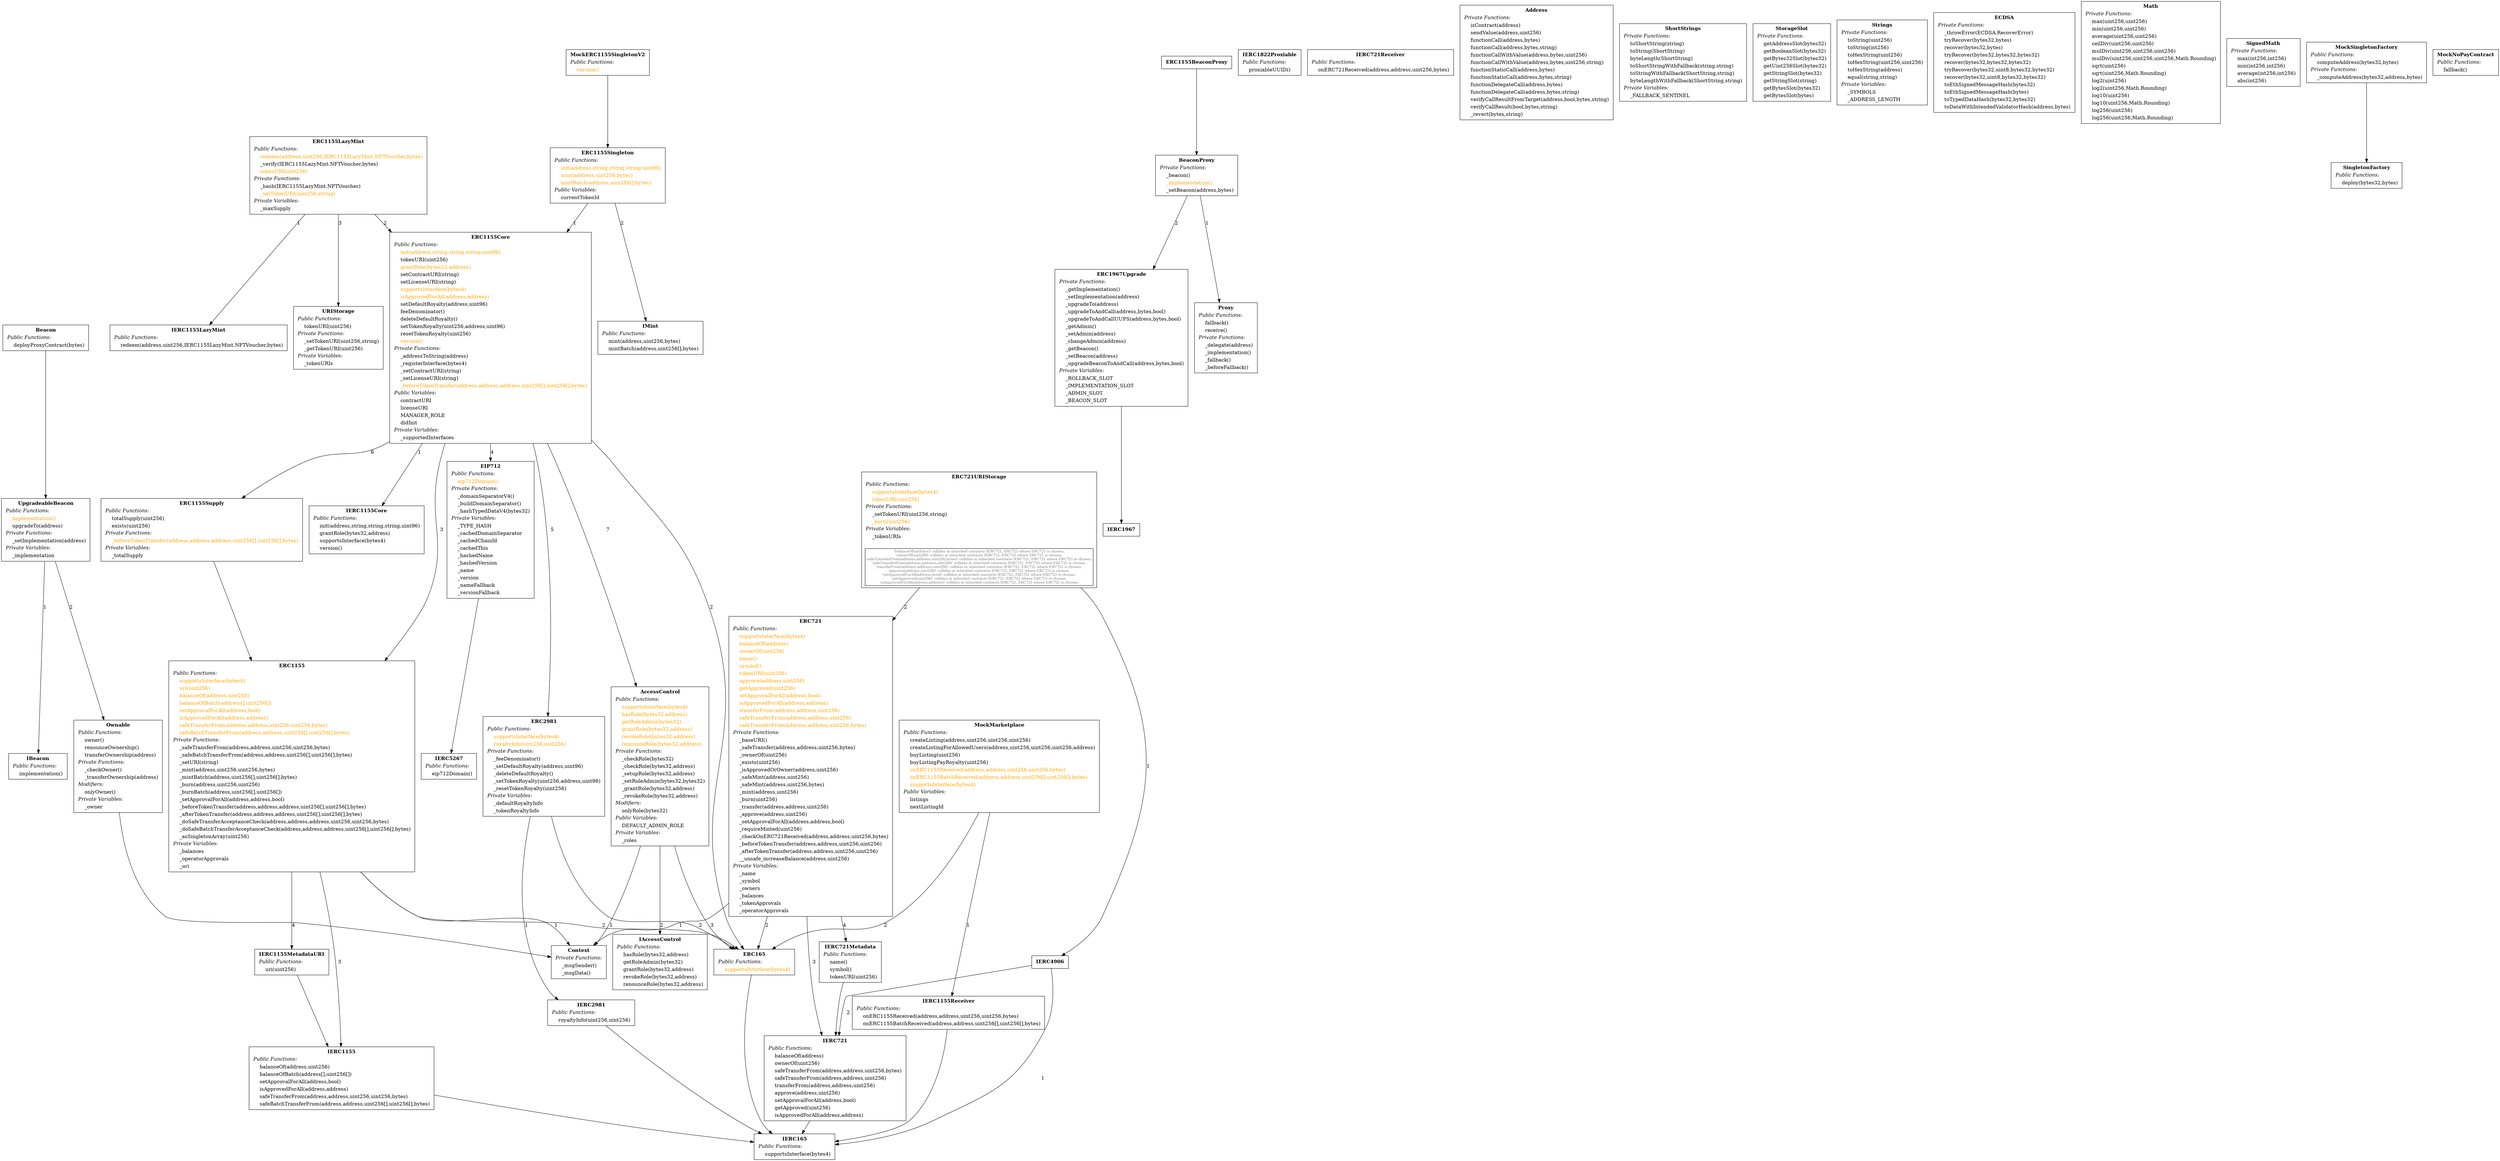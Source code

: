 digraph "" {
AccessControl -> Context [ label="1" ];
AccessControl -> IAccessControl [ label="2" ];
AccessControl -> ERC165 [ label="3" ];
AccessControl[shape="box"label=< <TABLE border="0"><TR><TD align="center"><B>AccessControl</B></TD></TR><TR><TD align="left"><I>Public Functions:</I></TD></TR><TR><TD align="left"><font color="#FFA500">    supportsInterface(bytes4)</font></TD></TR><TR><TD align="left"><font color="#FFA500">    hasRole(bytes32,address)</font></TD></TR><TR><TD align="left"><font color="#FFA500">    getRoleAdmin(bytes32)</font></TD></TR><TR><TD align="left"><font color="#FFA500">    grantRole(bytes32,address)</font></TD></TR><TR><TD align="left"><font color="#FFA500">    revokeRole(bytes32,address)</font></TD></TR><TR><TD align="left"><font color="#FFA500">    renounceRole(bytes32,address)</font></TD></TR><TR><TD align="left"><I>Private Functions:</I></TD></TR><TR><TD align="left">    _checkRole(bytes32)</TD></TR><TR><TD align="left">    _checkRole(bytes32,address)</TD></TR><TR><TD align="left">    _setupRole(bytes32,address)</TD></TR><TR><TD align="left">    _setRoleAdmin(bytes32,bytes32)</TD></TR><TR><TD align="left">    _grantRole(bytes32,address)</TD></TR><TR><TD align="left">    _revokeRole(bytes32,address)</TD></TR><TR><TD align="left"><I>Modifiers:</I></TD></TR><TR><TD align="left">    onlyRole(bytes32)</TD></TR><TR><TD align="left"><I>Public Variables:</I></TD></TR><TR><TD align="left">    DEFAULT_ADMIN_ROLE</TD></TR><TR><TD align="left"><I>Private Variables:</I></TD></TR><TR><TD align="left">    _roles</TD></TR></TABLE> >];

IAccessControl[shape="box"label=< <TABLE border="0"><TR><TD align="center"><B>IAccessControl</B></TD></TR><TR><TD align="left"><I>Public Functions:</I></TD></TR><TR><TD align="left">    hasRole(bytes32,address)</TD></TR><TR><TD align="left">    getRoleAdmin(bytes32)</TD></TR><TR><TD align="left">    grantRole(bytes32,address)</TD></TR><TR><TD align="left">    revokeRole(bytes32,address)</TD></TR><TR><TD align="left">    renounceRole(bytes32,address)</TD></TR></TABLE> >];

Ownable -> Context;
Ownable[shape="box"label=< <TABLE border="0"><TR><TD align="center"><B>Ownable</B></TD></TR><TR><TD align="left"><I>Public Functions:</I></TD></TR><TR><TD align="left">    owner()</TD></TR><TR><TD align="left">    renounceOwnership()</TD></TR><TR><TD align="left">    transferOwnership(address)</TD></TR><TR><TD align="left"><I>Private Functions:</I></TD></TR><TR><TD align="left">    _checkOwner()</TD></TR><TR><TD align="left">    _transferOwnership(address)</TD></TR><TR><TD align="left"><I>Modifiers:</I></TD></TR><TR><TD align="left">    onlyOwner()</TD></TR><TR><TD align="left"><I>Private Variables:</I></TD></TR><TR><TD align="left">    _owner</TD></TR></TABLE> >];

IERC1967[shape="box"label=< <TABLE border="0"><TR><TD align="center"><B>IERC1967</B></TD></TR></TABLE> >];

IERC2981 -> IERC165;
IERC2981[shape="box"label=< <TABLE border="0"><TR><TD align="center"><B>IERC2981</B></TD></TR><TR><TD align="left"><I>Public Functions:</I></TD></TR><TR><TD align="left">    royaltyInfo(uint256,uint256)</TD></TR></TABLE> >];

IERC4906 -> IERC165 [ label="1" ];
IERC4906 -> IERC721 [ label="2" ];
IERC4906[shape="box"label=< <TABLE border="0"><TR><TD align="center"><B>IERC4906</B></TD></TR></TABLE> >];

IERC5267[shape="box"label=< <TABLE border="0"><TR><TD align="center"><B>IERC5267</B></TD></TR><TR><TD align="left"><I>Public Functions:</I></TD></TR><TR><TD align="left">    eip712Domain()</TD></TR></TABLE> >];

IERC1822Proxiable[shape="box"label=< <TABLE border="0"><TR><TD align="center"><B>IERC1822Proxiable</B></TD></TR><TR><TD align="left"><I>Public Functions:</I></TD></TR><TR><TD align="left">    proxiableUUID()</TD></TR></TABLE> >];

ERC1967Upgrade -> IERC1967;
ERC1967Upgrade[shape="box"label=< <TABLE border="0"><TR><TD align="center"><B>ERC1967Upgrade</B></TD></TR><TR><TD align="left"><I>Private Functions:</I></TD></TR><TR><TD align="left">    _getImplementation()</TD></TR><TR><TD align="left">    _setImplementation(address)</TD></TR><TR><TD align="left">    _upgradeTo(address)</TD></TR><TR><TD align="left">    _upgradeToAndCall(address,bytes,bool)</TD></TR><TR><TD align="left">    _upgradeToAndCallUUPS(address,bytes,bool)</TD></TR><TR><TD align="left">    _getAdmin()</TD></TR><TR><TD align="left">    _setAdmin(address)</TD></TR><TR><TD align="left">    _changeAdmin(address)</TD></TR><TR><TD align="left">    _getBeacon()</TD></TR><TR><TD align="left">    _setBeacon(address)</TD></TR><TR><TD align="left">    _upgradeBeaconToAndCall(address,bytes,bool)</TD></TR><TR><TD align="left"><I>Private Variables:</I></TD></TR><TR><TD align="left">    _ROLLBACK_SLOT</TD></TR><TR><TD align="left">    _IMPLEMENTATION_SLOT</TD></TR><TR><TD align="left">    _ADMIN_SLOT</TD></TR><TR><TD align="left">    _BEACON_SLOT</TD></TR></TABLE> >];

Proxy[shape="box"label=< <TABLE border="0"><TR><TD align="center"><B>Proxy</B></TD></TR><TR><TD align="left"><I>Public Functions:</I></TD></TR><TR><TD align="left">    fallback()</TD></TR><TR><TD align="left">    receive()</TD></TR><TR><TD align="left"><I>Private Functions:</I></TD></TR><TR><TD align="left">    _delegate(address)</TD></TR><TR><TD align="left">    _implementation()</TD></TR><TR><TD align="left">    _fallback()</TD></TR><TR><TD align="left">    _beforeFallback()</TD></TR></TABLE> >];

BeaconProxy -> Proxy [ label="1" ];
BeaconProxy -> ERC1967Upgrade [ label="2" ];
BeaconProxy[shape="box"label=< <TABLE border="0"><TR><TD align="center"><B>BeaconProxy</B></TD></TR><TR><TD align="left"><I>Private Functions:</I></TD></TR><TR><TD align="left">    _beacon()</TD></TR><TR><TD align="left"><font color="#FFA500">    _implementation()</font></TD></TR><TR><TD align="left">    _setBeacon(address,bytes)</TD></TR></TABLE> >];

IBeacon[shape="box"label=< <TABLE border="0"><TR><TD align="center"><B>IBeacon</B></TD></TR><TR><TD align="left"><I>Public Functions:</I></TD></TR><TR><TD align="left">    implementation()</TD></TR></TABLE> >];

UpgradeableBeacon -> IBeacon [ label="1" ];
UpgradeableBeacon -> Ownable [ label="2" ];
UpgradeableBeacon[shape="box"label=< <TABLE border="0"><TR><TD align="center"><B>UpgradeableBeacon</B></TD></TR><TR><TD align="left"><I>Public Functions:</I></TD></TR><TR><TD align="left"><font color="#FFA500">    implementation()</font></TD></TR><TR><TD align="left">    upgradeTo(address)</TD></TR><TR><TD align="left"><I>Private Functions:</I></TD></TR><TR><TD align="left">    _setImplementation(address)</TD></TR><TR><TD align="left"><I>Private Variables:</I></TD></TR><TR><TD align="left">    _implementation</TD></TR></TABLE> >];

ERC1155 -> Context [ label="1" ];
ERC1155 -> ERC165 [ label="2" ];
ERC1155 -> IERC1155 [ label="3" ];
ERC1155 -> IERC1155MetadataURI [ label="4" ];
ERC1155[shape="box"label=< <TABLE border="0"><TR><TD align="center"><B>ERC1155</B></TD></TR><TR><TD align="left"><I>Public Functions:</I></TD></TR><TR><TD align="left"><font color="#FFA500">    supportsInterface(bytes4)</font></TD></TR><TR><TD align="left"><font color="#FFA500">    uri(uint256)</font></TD></TR><TR><TD align="left"><font color="#FFA500">    balanceOf(address,uint256)</font></TD></TR><TR><TD align="left"><font color="#FFA500">    balanceOfBatch(address[],uint256[])</font></TD></TR><TR><TD align="left"><font color="#FFA500">    setApprovalForAll(address,bool)</font></TD></TR><TR><TD align="left"><font color="#FFA500">    isApprovedForAll(address,address)</font></TD></TR><TR><TD align="left"><font color="#FFA500">    safeTransferFrom(address,address,uint256,uint256,bytes)</font></TD></TR><TR><TD align="left"><font color="#FFA500">    safeBatchTransferFrom(address,address,uint256[],uint256[],bytes)</font></TD></TR><TR><TD align="left"><I>Private Functions:</I></TD></TR><TR><TD align="left">    _safeTransferFrom(address,address,uint256,uint256,bytes)</TD></TR><TR><TD align="left">    _safeBatchTransferFrom(address,address,uint256[],uint256[],bytes)</TD></TR><TR><TD align="left">    _setURI(string)</TD></TR><TR><TD align="left">    _mint(address,uint256,uint256,bytes)</TD></TR><TR><TD align="left">    _mintBatch(address,uint256[],uint256[],bytes)</TD></TR><TR><TD align="left">    _burn(address,uint256,uint256)</TD></TR><TR><TD align="left">    _burnBatch(address,uint256[],uint256[])</TD></TR><TR><TD align="left">    _setApprovalForAll(address,address,bool)</TD></TR><TR><TD align="left">    _beforeTokenTransfer(address,address,address,uint256[],uint256[],bytes)</TD></TR><TR><TD align="left">    _afterTokenTransfer(address,address,address,uint256[],uint256[],bytes)</TD></TR><TR><TD align="left">    _doSafeTransferAcceptanceCheck(address,address,address,uint256,uint256,bytes)</TD></TR><TR><TD align="left">    _doSafeBatchTransferAcceptanceCheck(address,address,address,uint256[],uint256[],bytes)</TD></TR><TR><TD align="left">    _asSingletonArray(uint256)</TD></TR><TR><TD align="left"><I>Private Variables:</I></TD></TR><TR><TD align="left">    _balances</TD></TR><TR><TD align="left">    _operatorApprovals</TD></TR><TR><TD align="left">    _uri</TD></TR></TABLE> >];

IERC1155 -> IERC165;
IERC1155[shape="box"label=< <TABLE border="0"><TR><TD align="center"><B>IERC1155</B></TD></TR><TR><TD align="left"><I>Public Functions:</I></TD></TR><TR><TD align="left">    balanceOf(address,uint256)</TD></TR><TR><TD align="left">    balanceOfBatch(address[],uint256[])</TD></TR><TR><TD align="left">    setApprovalForAll(address,bool)</TD></TR><TR><TD align="left">    isApprovedForAll(address,address)</TD></TR><TR><TD align="left">    safeTransferFrom(address,address,uint256,uint256,bytes)</TD></TR><TR><TD align="left">    safeBatchTransferFrom(address,address,uint256[],uint256[],bytes)</TD></TR></TABLE> >];

IERC1155Receiver -> IERC165;
IERC1155Receiver[shape="box"label=< <TABLE border="0"><TR><TD align="center"><B>IERC1155Receiver</B></TD></TR><TR><TD align="left"><I>Public Functions:</I></TD></TR><TR><TD align="left">    onERC1155Received(address,address,uint256,uint256,bytes)</TD></TR><TR><TD align="left">    onERC1155BatchReceived(address,address,uint256[],uint256[],bytes)</TD></TR></TABLE> >];

ERC1155Supply -> ERC1155;
ERC1155Supply[shape="box"label=< <TABLE border="0"><TR><TD align="center"><B>ERC1155Supply</B></TD></TR><TR><TD align="left"><I>Public Functions:</I></TD></TR><TR><TD align="left">    totalSupply(uint256)</TD></TR><TR><TD align="left">    exists(uint256)</TD></TR><TR><TD align="left"><I>Private Functions:</I></TD></TR><TR><TD align="left"><font color="#FFA500">    _beforeTokenTransfer(address,address,address,uint256[],uint256[],bytes)</font></TD></TR><TR><TD align="left"><I>Private Variables:</I></TD></TR><TR><TD align="left">    _totalSupply</TD></TR></TABLE> >];

IERC1155MetadataURI -> IERC1155;
IERC1155MetadataURI[shape="box"label=< <TABLE border="0"><TR><TD align="center"><B>IERC1155MetadataURI</B></TD></TR><TR><TD align="left"><I>Public Functions:</I></TD></TR><TR><TD align="left">    uri(uint256)</TD></TR></TABLE> >];

ERC721 -> Context [ label="1" ];
ERC721 -> ERC165 [ label="2" ];
ERC721 -> IERC721 [ label="3" ];
ERC721 -> IERC721Metadata [ label="4" ];
ERC721[shape="box"label=< <TABLE border="0"><TR><TD align="center"><B>ERC721</B></TD></TR><TR><TD align="left"><I>Public Functions:</I></TD></TR><TR><TD align="left"><font color="#FFA500">    supportsInterface(bytes4)</font></TD></TR><TR><TD align="left"><font color="#FFA500">    balanceOf(address)</font></TD></TR><TR><TD align="left"><font color="#FFA500">    ownerOf(uint256)</font></TD></TR><TR><TD align="left"><font color="#FFA500">    name()</font></TD></TR><TR><TD align="left"><font color="#FFA500">    symbol()</font></TD></TR><TR><TD align="left"><font color="#FFA500">    tokenURI(uint256)</font></TD></TR><TR><TD align="left"><font color="#FFA500">    approve(address,uint256)</font></TD></TR><TR><TD align="left"><font color="#FFA500">    getApproved(uint256)</font></TD></TR><TR><TD align="left"><font color="#FFA500">    setApprovalForAll(address,bool)</font></TD></TR><TR><TD align="left"><font color="#FFA500">    isApprovedForAll(address,address)</font></TD></TR><TR><TD align="left"><font color="#FFA500">    transferFrom(address,address,uint256)</font></TD></TR><TR><TD align="left"><font color="#FFA500">    safeTransferFrom(address,address,uint256)</font></TD></TR><TR><TD align="left"><font color="#FFA500">    safeTransferFrom(address,address,uint256,bytes)</font></TD></TR><TR><TD align="left"><I>Private Functions:</I></TD></TR><TR><TD align="left">    _baseURI()</TD></TR><TR><TD align="left">    _safeTransfer(address,address,uint256,bytes)</TD></TR><TR><TD align="left">    _ownerOf(uint256)</TD></TR><TR><TD align="left">    _exists(uint256)</TD></TR><TR><TD align="left">    _isApprovedOrOwner(address,uint256)</TD></TR><TR><TD align="left">    _safeMint(address,uint256)</TD></TR><TR><TD align="left">    _safeMint(address,uint256,bytes)</TD></TR><TR><TD align="left">    _mint(address,uint256)</TD></TR><TR><TD align="left">    _burn(uint256)</TD></TR><TR><TD align="left">    _transfer(address,address,uint256)</TD></TR><TR><TD align="left">    _approve(address,uint256)</TD></TR><TR><TD align="left">    _setApprovalForAll(address,address,bool)</TD></TR><TR><TD align="left">    _requireMinted(uint256)</TD></TR><TR><TD align="left">    _checkOnERC721Received(address,address,uint256,bytes)</TD></TR><TR><TD align="left">    _beforeTokenTransfer(address,address,uint256,uint256)</TD></TR><TR><TD align="left">    _afterTokenTransfer(address,address,uint256,uint256)</TD></TR><TR><TD align="left">    __unsafe_increaseBalance(address,uint256)</TD></TR><TR><TD align="left"><I>Private Variables:</I></TD></TR><TR><TD align="left">    _name</TD></TR><TR><TD align="left">    _symbol</TD></TR><TR><TD align="left">    _owners</TD></TR><TR><TD align="left">    _balances</TD></TR><TR><TD align="left">    _tokenApprovals</TD></TR><TR><TD align="left">    _operatorApprovals</TD></TR></TABLE> >];

IERC721 -> IERC165;
IERC721[shape="box"label=< <TABLE border="0"><TR><TD align="center"><B>IERC721</B></TD></TR><TR><TD align="left"><I>Public Functions:</I></TD></TR><TR><TD align="left">    balanceOf(address)</TD></TR><TR><TD align="left">    ownerOf(uint256)</TD></TR><TR><TD align="left">    safeTransferFrom(address,address,uint256,bytes)</TD></TR><TR><TD align="left">    safeTransferFrom(address,address,uint256)</TD></TR><TR><TD align="left">    transferFrom(address,address,uint256)</TD></TR><TR><TD align="left">    approve(address,uint256)</TD></TR><TR><TD align="left">    setApprovalForAll(address,bool)</TD></TR><TR><TD align="left">    getApproved(uint256)</TD></TR><TR><TD align="left">    isApprovedForAll(address,address)</TD></TR></TABLE> >];

IERC721Receiver[shape="box"label=< <TABLE border="0"><TR><TD align="center"><B>IERC721Receiver</B></TD></TR><TR><TD align="left"><I>Public Functions:</I></TD></TR><TR><TD align="left">    onERC721Received(address,address,uint256,bytes)</TD></TR></TABLE> >];

ERC721URIStorage -> IERC4906 [ label="1" ];
ERC721URIStorage -> ERC721 [ label="2" ];
ERC721URIStorage[shape="box"label=< <TABLE border="0"><TR><TD align="center"><B>ERC721URIStorage</B></TD></TR><TR><TD align="left"><I>Public Functions:</I></TD></TR><TR><TD align="left"><font color="#FFA500">    supportsInterface(bytes4)</font></TD></TR><TR><TD align="left"><font color="#FFA500">    tokenURI(uint256)</font></TD></TR><TR><TD align="left"><I>Private Functions:</I></TD></TR><TR><TD align="left">    _setTokenURI(uint256,string)</TD></TR><TR><TD align="left"><font color="#FFA500">    _burn(uint256)</font></TD></TR><TR><TD align="left"><I>Private Variables:</I></TD></TR><TR><TD align="left">    _tokenURIs</TD></TR><TR><TD><BR/></TD></TR><TR><TD align="left" border="1"><font color="#777777" point-size="10">'balanceOf(address)' collides in inherited contracts IERC721, ERC721 where ERC721 is chosen.<BR/>'ownerOf(uint256)' collides in inherited contracts IERC721, ERC721 where ERC721 is chosen.<BR/>'safeTransferFrom(address,address,uint256,bytes)' collides in inherited contracts IERC721, ERC721 where ERC721 is chosen.<BR/>'safeTransferFrom(address,address,uint256)' collides in inherited contracts IERC721, ERC721 where ERC721 is chosen.<BR/>'transferFrom(address,address,uint256)' collides in inherited contracts IERC721, ERC721 where ERC721 is chosen.<BR/>'approve(address,uint256)' collides in inherited contracts IERC721, ERC721 where ERC721 is chosen.<BR/>'setApprovalForAll(address,bool)' collides in inherited contracts IERC721, ERC721 where ERC721 is chosen.<BR/>'getApproved(uint256)' collides in inherited contracts IERC721, ERC721 where ERC721 is chosen.<BR/>'isApprovedForAll(address,address)' collides in inherited contracts IERC721, ERC721 where ERC721 is chosen.</font></TD></TR></TABLE> >];

IERC721Metadata -> IERC721;
IERC721Metadata[shape="box"label=< <TABLE border="0"><TR><TD align="center"><B>IERC721Metadata</B></TD></TR><TR><TD align="left"><I>Public Functions:</I></TD></TR><TR><TD align="left">    name()</TD></TR><TR><TD align="left">    symbol()</TD></TR><TR><TD align="left">    tokenURI(uint256)</TD></TR></TABLE> >];

ERC2981 -> IERC2981 [ label="1" ];
ERC2981 -> ERC165 [ label="2" ];
ERC2981[shape="box"label=< <TABLE border="0"><TR><TD align="center"><B>ERC2981</B></TD></TR><TR><TD align="left"><I>Public Functions:</I></TD></TR><TR><TD align="left"><font color="#FFA500">    supportsInterface(bytes4)</font></TD></TR><TR><TD align="left"><font color="#FFA500">    royaltyInfo(uint256,uint256)</font></TD></TR><TR><TD align="left"><I>Private Functions:</I></TD></TR><TR><TD align="left">    _feeDenominator()</TD></TR><TR><TD align="left">    _setDefaultRoyalty(address,uint96)</TD></TR><TR><TD align="left">    _deleteDefaultRoyalty()</TD></TR><TR><TD align="left">    _setTokenRoyalty(uint256,address,uint96)</TD></TR><TR><TD align="left">    _resetTokenRoyalty(uint256)</TD></TR><TR><TD align="left"><I>Private Variables:</I></TD></TR><TR><TD align="left">    _defaultRoyaltyInfo</TD></TR><TR><TD align="left">    _tokenRoyaltyInfo</TD></TR></TABLE> >];

Address[shape="box"label=< <TABLE border="0"><TR><TD align="center"><B>Address</B></TD></TR><TR><TD align="left"><I>Private Functions:</I></TD></TR><TR><TD align="left">    isContract(address)</TD></TR><TR><TD align="left">    sendValue(address,uint256)</TD></TR><TR><TD align="left">    functionCall(address,bytes)</TD></TR><TR><TD align="left">    functionCall(address,bytes,string)</TD></TR><TR><TD align="left">    functionCallWithValue(address,bytes,uint256)</TD></TR><TR><TD align="left">    functionCallWithValue(address,bytes,uint256,string)</TD></TR><TR><TD align="left">    functionStaticCall(address,bytes)</TD></TR><TR><TD align="left">    functionStaticCall(address,bytes,string)</TD></TR><TR><TD align="left">    functionDelegateCall(address,bytes)</TD></TR><TR><TD align="left">    functionDelegateCall(address,bytes,string)</TD></TR><TR><TD align="left">    verifyCallResultFromTarget(address,bool,bytes,string)</TD></TR><TR><TD align="left">    verifyCallResult(bool,bytes,string)</TD></TR><TR><TD align="left">    _revert(bytes,string)</TD></TR></TABLE> >];

Context[shape="box"label=< <TABLE border="0"><TR><TD align="center"><B>Context</B></TD></TR><TR><TD align="left"><I>Private Functions:</I></TD></TR><TR><TD align="left">    _msgSender()</TD></TR><TR><TD align="left">    _msgData()</TD></TR></TABLE> >];

ShortStrings[shape="box"label=< <TABLE border="0"><TR><TD align="center"><B>ShortStrings</B></TD></TR><TR><TD align="left"><I>Private Functions:</I></TD></TR><TR><TD align="left">    toShortString(string)</TD></TR><TR><TD align="left">    toString(ShortString)</TD></TR><TR><TD align="left">    byteLength(ShortString)</TD></TR><TR><TD align="left">    toShortStringWithFallback(string,string)</TD></TR><TR><TD align="left">    toStringWithFallback(ShortString,string)</TD></TR><TR><TD align="left">    byteLengthWithFallback(ShortString,string)</TD></TR><TR><TD align="left"><I>Private Variables:</I></TD></TR><TR><TD align="left">    _FALLBACK_SENTINEL</TD></TR></TABLE> >];

StorageSlot[shape="box"label=< <TABLE border="0"><TR><TD align="center"><B>StorageSlot</B></TD></TR><TR><TD align="left"><I>Private Functions:</I></TD></TR><TR><TD align="left">    getAddressSlot(bytes32)</TD></TR><TR><TD align="left">    getBooleanSlot(bytes32)</TD></TR><TR><TD align="left">    getBytes32Slot(bytes32)</TD></TR><TR><TD align="left">    getUint256Slot(bytes32)</TD></TR><TR><TD align="left">    getStringSlot(bytes32)</TD></TR><TR><TD align="left">    getStringSlot(string)</TD></TR><TR><TD align="left">    getBytesSlot(bytes32)</TD></TR><TR><TD align="left">    getBytesSlot(bytes)</TD></TR></TABLE> >];

Strings[shape="box"label=< <TABLE border="0"><TR><TD align="center"><B>Strings</B></TD></TR><TR><TD align="left"><I>Private Functions:</I></TD></TR><TR><TD align="left">    toString(uint256)</TD></TR><TR><TD align="left">    toString(int256)</TD></TR><TR><TD align="left">    toHexString(uint256)</TD></TR><TR><TD align="left">    toHexString(uint256,uint256)</TD></TR><TR><TD align="left">    toHexString(address)</TD></TR><TR><TD align="left">    equal(string,string)</TD></TR><TR><TD align="left"><I>Private Variables:</I></TD></TR><TR><TD align="left">    _SYMBOLS</TD></TR><TR><TD align="left">    _ADDRESS_LENGTH</TD></TR></TABLE> >];

ECDSA[shape="box"label=< <TABLE border="0"><TR><TD align="center"><B>ECDSA</B></TD></TR><TR><TD align="left"><I>Private Functions:</I></TD></TR><TR><TD align="left">    _throwError(ECDSA.RecoverError)</TD></TR><TR><TD align="left">    tryRecover(bytes32,bytes)</TD></TR><TR><TD align="left">    recover(bytes32,bytes)</TD></TR><TR><TD align="left">    tryRecover(bytes32,bytes32,bytes32)</TD></TR><TR><TD align="left">    recover(bytes32,bytes32,bytes32)</TD></TR><TR><TD align="left">    tryRecover(bytes32,uint8,bytes32,bytes32)</TD></TR><TR><TD align="left">    recover(bytes32,uint8,bytes32,bytes32)</TD></TR><TR><TD align="left">    toEthSignedMessageHash(bytes32)</TD></TR><TR><TD align="left">    toEthSignedMessageHash(bytes)</TD></TR><TR><TD align="left">    toTypedDataHash(bytes32,bytes32)</TD></TR><TR><TD align="left">    toDataWithIntendedValidatorHash(address,bytes)</TD></TR></TABLE> >];

EIP712 -> IERC5267;
EIP712[shape="box"label=< <TABLE border="0"><TR><TD align="center"><B>EIP712</B></TD></TR><TR><TD align="left"><I>Public Functions:</I></TD></TR><TR><TD align="left"><font color="#FFA500">    eip712Domain()</font></TD></TR><TR><TD align="left"><I>Private Functions:</I></TD></TR><TR><TD align="left">    _domainSeparatorV4()</TD></TR><TR><TD align="left">    _buildDomainSeparator()</TD></TR><TR><TD align="left">    _hashTypedDataV4(bytes32)</TD></TR><TR><TD align="left"><I>Private Variables:</I></TD></TR><TR><TD align="left">    _TYPE_HASH</TD></TR><TR><TD align="left">    _cachedDomainSeparator</TD></TR><TR><TD align="left">    _cachedChainId</TD></TR><TR><TD align="left">    _cachedThis</TD></TR><TR><TD align="left">    _hashedName</TD></TR><TR><TD align="left">    _hashedVersion</TD></TR><TR><TD align="left">    _name</TD></TR><TR><TD align="left">    _version</TD></TR><TR><TD align="left">    _nameFallback</TD></TR><TR><TD align="left">    _versionFallback</TD></TR></TABLE> >];

ERC165 -> IERC165;
ERC165[shape="box"label=< <TABLE border="0"><TR><TD align="center"><B>ERC165</B></TD></TR><TR><TD align="left"><I>Public Functions:</I></TD></TR><TR><TD align="left"><font color="#FFA500">    supportsInterface(bytes4)</font></TD></TR></TABLE> >];

IERC165[shape="box"label=< <TABLE border="0"><TR><TD align="center"><B>IERC165</B></TD></TR><TR><TD align="left"><I>Public Functions:</I></TD></TR><TR><TD align="left">    supportsInterface(bytes4)</TD></TR></TABLE> >];

Math[shape="box"label=< <TABLE border="0"><TR><TD align="center"><B>Math</B></TD></TR><TR><TD align="left"><I>Private Functions:</I></TD></TR><TR><TD align="left">    max(uint256,uint256)</TD></TR><TR><TD align="left">    min(uint256,uint256)</TD></TR><TR><TD align="left">    average(uint256,uint256)</TD></TR><TR><TD align="left">    ceilDiv(uint256,uint256)</TD></TR><TR><TD align="left">    mulDiv(uint256,uint256,uint256)</TD></TR><TR><TD align="left">    mulDiv(uint256,uint256,uint256,Math.Rounding)</TD></TR><TR><TD align="left">    sqrt(uint256)</TD></TR><TR><TD align="left">    sqrt(uint256,Math.Rounding)</TD></TR><TR><TD align="left">    log2(uint256)</TD></TR><TR><TD align="left">    log2(uint256,Math.Rounding)</TD></TR><TR><TD align="left">    log10(uint256)</TD></TR><TR><TD align="left">    log10(uint256,Math.Rounding)</TD></TR><TR><TD align="left">    log256(uint256)</TD></TR><TR><TD align="left">    log256(uint256,Math.Rounding)</TD></TR></TABLE> >];

SignedMath[shape="box"label=< <TABLE border="0"><TR><TD align="center"><B>SignedMath</B></TD></TR><TR><TD align="left"><I>Private Functions:</I></TD></TR><TR><TD align="left">    max(int256,int256)</TD></TR><TR><TD align="left">    min(int256,int256)</TD></TR><TR><TD align="left">    average(int256,int256)</TD></TR><TR><TD align="left">    abs(int256)</TD></TR></TABLE> >];

Beacon -> UpgradeableBeacon;
Beacon[shape="box"label=< <TABLE border="0"><TR><TD align="center"><B>Beacon</B></TD></TR><TR><TD align="left"><I>Public Functions:</I></TD></TR><TR><TD align="left">    deployProxyContract(bytes)</TD></TR></TABLE> >];

ERC1155BeaconProxy -> BeaconProxy;
ERC1155BeaconProxy[shape="box"label=< <TABLE border="0"><TR><TD align="center"><B>ERC1155BeaconProxy</B></TD></TR></TABLE> >];

ERC1155LazyMint -> IERC1155LazyMint [ label="1" ];
ERC1155LazyMint -> ERC1155Core [ label="2" ];
ERC1155LazyMint -> URIStorage [ label="3" ];
ERC1155LazyMint[shape="box"label=< <TABLE border="0"><TR><TD align="center"><B>ERC1155LazyMint</B></TD></TR><TR><TD align="left"><I>Public Functions:</I></TD></TR><TR><TD align="left"><font color="#FFA500">    redeem(address,uint256,IERC1155LazyMint.NFTVoucher,bytes)</font></TD></TR><TR><TD align="left">    _verify(IERC1155LazyMint.NFTVoucher,bytes)</TD></TR><TR><TD align="left"><font color="#FFA500">    tokenURI(uint256)</font></TD></TR><TR><TD align="left"><I>Private Functions:</I></TD></TR><TR><TD align="left">    _hash(IERC1155LazyMint.NFTVoucher)</TD></TR><TR><TD align="left"><font color="#FFA500">    _setTokenURI(uint256,string)</font></TD></TR><TR><TD align="left"><I>Private Variables:</I></TD></TR><TR><TD align="left">    _maxSupply</TD></TR></TABLE> >];

ERC1155Singleton -> ERC1155Core [ label="1" ];
ERC1155Singleton -> IMint [ label="2" ];
ERC1155Singleton[shape="box"label=< <TABLE border="0"><TR><TD align="center"><B>ERC1155Singleton</B></TD></TR><TR><TD align="left"><I>Public Functions:</I></TD></TR><TR><TD align="left"><font color="#FFA500">    init(address,string,string,string,uint96)</font></TD></TR><TR><TD align="left"><font color="#FFA500">    mint(address,uint256,bytes)</font></TD></TR><TR><TD align="left"><font color="#FFA500">    mintBatch(address,uint256[],bytes)</font></TD></TR><TR><TD align="left"><I>Public Variables:</I></TD></TR><TR><TD align="left">    currentTokenId</TD></TR></TABLE> >];

SingletonFactory[shape="box"label=< <TABLE border="0"><TR><TD align="center"><B>SingletonFactory</B></TD></TR><TR><TD align="left"><I>Public Functions:</I></TD></TR><TR><TD align="left">    deploy(bytes32,bytes)</TD></TR></TABLE> >];

IERC1155Core[shape="box"label=< <TABLE border="0"><TR><TD align="center"><B>IERC1155Core</B></TD></TR><TR><TD align="left"><I>Public Functions:</I></TD></TR><TR><TD align="left">    init(address,string,string,string,uint96)</TD></TR><TR><TD align="left">    grantRole(bytes32,address)</TD></TR><TR><TD align="left">    supportsInterface(bytes4)</TD></TR><TR><TD align="left">    version()</TD></TR></TABLE> >];

IERC1155LazyMint[shape="box"label=< <TABLE border="0"><TR><TD align="center"><B>IERC1155LazyMint</B></TD></TR><TR><TD align="left"><I>Public Functions:</I></TD></TR><TR><TD align="left">    redeem(address,uint256,IERC1155LazyMint.NFTVoucher,bytes)</TD></TR></TABLE> >];

IMint[shape="box"label=< <TABLE border="0"><TR><TD align="center"><B>IMint</B></TD></TR><TR><TD align="left"><I>Public Functions:</I></TD></TR><TR><TD align="left">    mint(address,uint256,bytes)</TD></TR><TR><TD align="left">    mintBatch(address,uint256[],bytes)</TD></TR></TABLE> >];

ERC1155Core -> IERC1155Core [ label="1" ];
ERC1155Core -> ERC165 [ label="2" ];
ERC1155Core -> ERC1155 [ label="3" ];
ERC1155Core -> EIP712 [ label="4" ];
ERC1155Core -> ERC2981 [ label="5" ];
ERC1155Core -> ERC1155Supply [ label="6" ];
ERC1155Core -> AccessControl [ label="7" ];
ERC1155Core[shape="box"label=< <TABLE border="0"><TR><TD align="center"><B>ERC1155Core</B></TD></TR><TR><TD align="left"><I>Public Functions:</I></TD></TR><TR><TD align="left"><font color="#FFA500">    init(address,string,string,string,uint96)</font></TD></TR><TR><TD align="left">    tokenURI(uint256)</TD></TR><TR><TD align="left"><font color="#FFA500">    grantRole(bytes32,address)</font></TD></TR><TR><TD align="left">    setContractURI(string)</TD></TR><TR><TD align="left">    setLicenseURI(string)</TD></TR><TR><TD align="left"><font color="#FFA500">    supportsInterface(bytes4)</font></TD></TR><TR><TD align="left"><font color="#FFA500">    isApprovedForAll(address,address)</font></TD></TR><TR><TD align="left">    setDefaultRoyalty(address,uint96)</TD></TR><TR><TD align="left">    feeDenominator()</TD></TR><TR><TD align="left">    deleteDefaultRoyalty()</TD></TR><TR><TD align="left">    setTokenRoyalty(uint256,address,uint96)</TD></TR><TR><TD align="left">    resetTokenRoyalty(uint256)</TD></TR><TR><TD align="left"><font color="#FFA500">    version()</font></TD></TR><TR><TD align="left"><I>Private Functions:</I></TD></TR><TR><TD align="left">    _addressToString(address)</TD></TR><TR><TD align="left">    _registerInterface(bytes4)</TD></TR><TR><TD align="left">    _setContractURI(string)</TD></TR><TR><TD align="left">    _setLicenseURI(string)</TD></TR><TR><TD align="left"><font color="#FFA500">    _beforeTokenTransfer(address,address,address,uint256[],uint256[],bytes)</font></TD></TR><TR><TD align="left"><I>Public Variables:</I></TD></TR><TR><TD align="left">    contractURI</TD></TR><TR><TD align="left">    licenseURI</TD></TR><TR><TD align="left">    MANAGER_ROLE</TD></TR><TR><TD align="left">    didInit</TD></TR><TR><TD align="left"><I>Private Variables:</I></TD></TR><TR><TD align="left">    _supportedInterfaces</TD></TR></TABLE> >];

URIStorage[shape="box"label=< <TABLE border="0"><TR><TD align="center"><B>URIStorage</B></TD></TR><TR><TD align="left"><I>Public Functions:</I></TD></TR><TR><TD align="left">    tokenURI(uint256)</TD></TR><TR><TD align="left"><I>Private Functions:</I></TD></TR><TR><TD align="left">    _setTokenURI(uint256,string)</TD></TR><TR><TD align="left">    _getTokenURI(uint256)</TD></TR><TR><TD align="left"><I>Private Variables:</I></TD></TR><TR><TD align="left">    _tokenURIs</TD></TR></TABLE> >];

MockERC1155SingletonV2 -> ERC1155Singleton;
MockERC1155SingletonV2[shape="box"label=< <TABLE border="0"><TR><TD align="center"><B>MockERC1155SingletonV2</B></TD></TR><TR><TD align="left"><I>Public Functions:</I></TD></TR><TR><TD align="left"><font color="#FFA500">    version()</font></TD></TR></TABLE> >];

MockMarketplace -> IERC1155Receiver [ label="1" ];
MockMarketplace -> ERC165 [ label="2" ];
MockMarketplace[shape="box"label=< <TABLE border="0"><TR><TD align="center"><B>MockMarketplace</B></TD></TR><TR><TD align="left"><I>Public Functions:</I></TD></TR><TR><TD align="left">    createListing(address,uint256,uint256,uint256)</TD></TR><TR><TD align="left">    createListingForAllowedUsers(address,uint256,uint256,uint256,address)</TD></TR><TR><TD align="left">    buyListing(uint256)</TD></TR><TR><TD align="left">    buyListingPayRoyalty(uint256)</TD></TR><TR><TD align="left"><font color="#FFA500">    onERC1155Received(address,address,uint256,uint256,bytes)</font></TD></TR><TR><TD align="left"><font color="#FFA500">    onERC1155BatchReceived(address,address,uint256[],uint256[],bytes)</font></TD></TR><TR><TD align="left"><font color="#FFA500">    supportsInterface(bytes4)</font></TD></TR><TR><TD align="left"><I>Public Variables:</I></TD></TR><TR><TD align="left">    listings</TD></TR><TR><TD align="left">    nextListingId</TD></TR></TABLE> >];

MockNoPayContract[shape="box"label=< <TABLE border="0"><TR><TD align="center"><B>MockNoPayContract</B></TD></TR><TR><TD align="left"><I>Public Functions:</I></TD></TR><TR><TD align="left">    fallback()</TD></TR></TABLE> >];

MockSingletonFactory -> SingletonFactory;
MockSingletonFactory[shape="box"label=< <TABLE border="0"><TR><TD align="center"><B>MockSingletonFactory</B></TD></TR><TR><TD align="left"><I>Public Functions:</I></TD></TR><TR><TD align="left">    computeAddress(bytes32,bytes)</TD></TR><TR><TD align="left"><I>Private Functions:</I></TD></TR><TR><TD align="left">    _computeAddress(bytes32,address,bytes)</TD></TR></TABLE> >];

}
